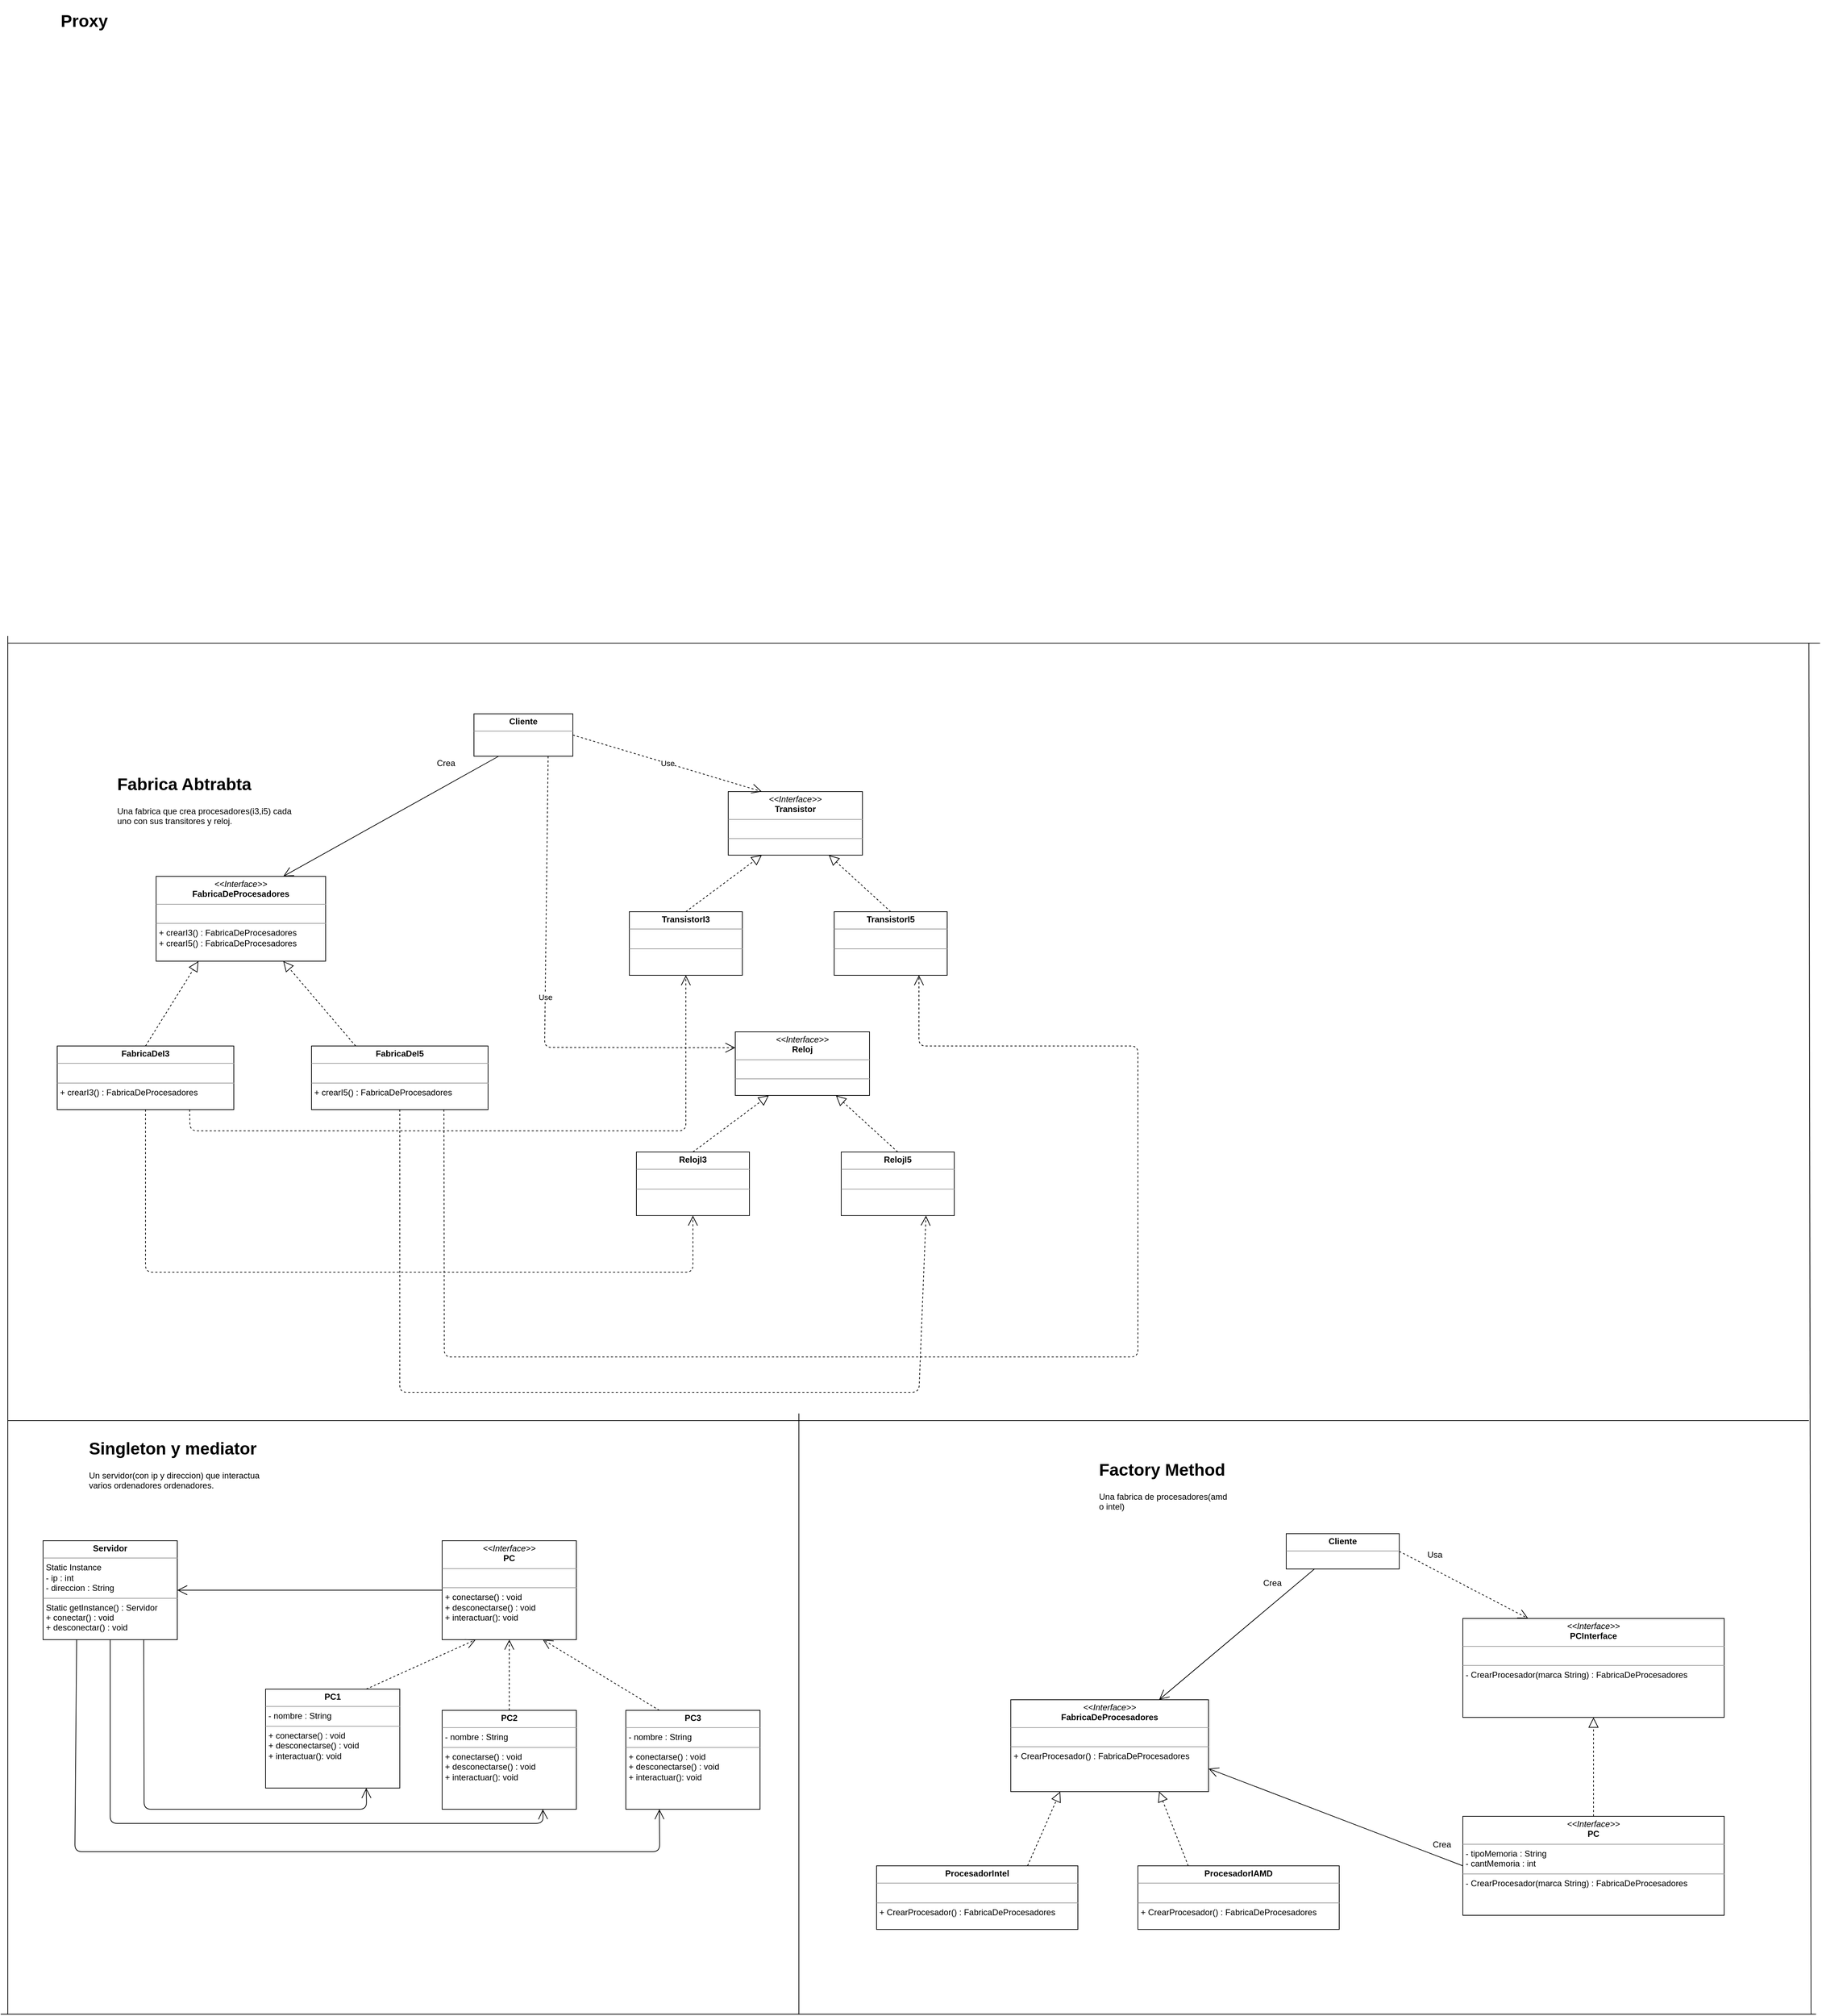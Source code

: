 <mxfile version="14.7.4" type="github">
  <diagram name="Page-1" id="c4acf3e9-155e-7222-9cf6-157b1a14988f">
    <mxGraphModel dx="1658" dy="2802" grid="1" gridSize="10" guides="1" tooltips="1" connect="1" arrows="1" fold="1" page="1" pageScale="1" pageWidth="850" pageHeight="1100" background="none" math="0" shadow="0">
      <root>
        <mxCell id="0" />
        <mxCell id="1" parent="0" />
        <mxCell id="JVlBKOM8NZW5-Mta88zk-2" value="&lt;h1&gt;Singleton y mediator&lt;/h1&gt;&lt;p&gt;Un servidor(con ip y direccion) que interactua varios ordenadores ordenadores.&lt;/p&gt;" style="text;html=1;strokeColor=none;fillColor=none;spacing=5;spacingTop=-20;whiteSpace=wrap;overflow=hidden;rounded=0;" vertex="1" parent="1">
          <mxGeometry x="110" y="20" width="260" height="100" as="geometry" />
        </mxCell>
        <mxCell id="JVlBKOM8NZW5-Mta88zk-3" value="&lt;p style=&quot;margin: 0px ; margin-top: 4px ; text-align: center&quot;&gt;&lt;b&gt;Servidor&lt;/b&gt;&lt;/p&gt;&lt;hr size=&quot;1&quot;&gt;&lt;p style=&quot;margin: 0px ; margin-left: 4px&quot;&gt;Static Instance&lt;/p&gt;&lt;p style=&quot;margin: 0px ; margin-left: 4px&quot;&gt;- ip : int&lt;/p&gt;&lt;p style=&quot;margin: 0px ; margin-left: 4px&quot;&gt;- direccion : String&lt;/p&gt;&lt;hr size=&quot;1&quot;&gt;&lt;p style=&quot;margin: 0px ; margin-left: 4px&quot;&gt;Static getInstance() : Servidor&lt;/p&gt;&lt;p style=&quot;margin: 0px ; margin-left: 4px&quot;&gt;+ conectar() : void&lt;/p&gt;&lt;p style=&quot;margin: 0px ; margin-left: 4px&quot;&gt;+ desconectar() : void&lt;/p&gt;" style="verticalAlign=top;align=left;overflow=fill;fontSize=12;fontFamily=Helvetica;html=1;" vertex="1" parent="1">
          <mxGeometry x="50" y="170" width="190" height="140" as="geometry" />
        </mxCell>
        <mxCell id="JVlBKOM8NZW5-Mta88zk-4" value="&lt;p style=&quot;margin: 0px ; margin-top: 4px ; text-align: center&quot;&gt;&lt;i&gt;&amp;lt;&amp;lt;Interface&amp;gt;&amp;gt;&lt;/i&gt;&lt;br&gt;&lt;b&gt;PC&lt;/b&gt;&lt;/p&gt;&lt;hr size=&quot;1&quot;&gt;&lt;p style=&quot;margin: 0px ; margin-left: 4px&quot;&gt;&lt;br&gt;&lt;/p&gt;&lt;hr size=&quot;1&quot;&gt;&lt;p style=&quot;margin: 0px ; margin-left: 4px&quot;&gt;+ conectarse() : void&lt;/p&gt;&lt;p style=&quot;margin: 0px ; margin-left: 4px&quot;&gt;+ desconectarse() : void&lt;/p&gt;&lt;p style=&quot;margin: 0px ; margin-left: 4px&quot;&gt;+ interactuar(): void&lt;/p&gt;" style="verticalAlign=top;align=left;overflow=fill;fontSize=12;fontFamily=Helvetica;html=1;" vertex="1" parent="1">
          <mxGeometry x="615" y="170" width="190" height="140" as="geometry" />
        </mxCell>
        <mxCell id="JVlBKOM8NZW5-Mta88zk-8" value="&lt;p style=&quot;margin: 0px ; margin-top: 4px ; text-align: center&quot;&gt;&lt;b&gt;PC1&lt;/b&gt;&lt;/p&gt;&lt;hr size=&quot;1&quot;&gt;&lt;p style=&quot;margin: 0px ; margin-left: 4px&quot;&gt;- nombre : String&lt;/p&gt;&lt;hr size=&quot;1&quot;&gt;&lt;p style=&quot;margin: 0px ; margin-left: 4px&quot;&gt;+ conectarse() : void&lt;/p&gt;&lt;p style=&quot;margin: 0px ; margin-left: 4px&quot;&gt;+ desconectarse() : void&lt;/p&gt;&lt;p style=&quot;margin: 0px ; margin-left: 4px&quot;&gt;+ interactuar(): void&lt;/p&gt;" style="verticalAlign=top;align=left;overflow=fill;fontSize=12;fontFamily=Helvetica;html=1;" vertex="1" parent="1">
          <mxGeometry x="365" y="380" width="190" height="140" as="geometry" />
        </mxCell>
        <mxCell id="JVlBKOM8NZW5-Mta88zk-12" value="&lt;p style=&quot;margin: 0px ; margin-top: 4px ; text-align: center&quot;&gt;&lt;b&gt;PC3&lt;/b&gt;&lt;/p&gt;&lt;hr size=&quot;1&quot;&gt;&lt;p style=&quot;margin: 0px ; margin-left: 4px&quot;&gt;- nombre : String&lt;/p&gt;&lt;hr size=&quot;1&quot;&gt;&lt;p style=&quot;margin: 0px ; margin-left: 4px&quot;&gt;+ conectarse() : void&lt;/p&gt;&lt;p style=&quot;margin: 0px ; margin-left: 4px&quot;&gt;+ desconectarse() : void&lt;/p&gt;&lt;p style=&quot;margin: 0px ; margin-left: 4px&quot;&gt;+ interactuar(): void&lt;/p&gt;" style="verticalAlign=top;align=left;overflow=fill;fontSize=12;fontFamily=Helvetica;html=1;" vertex="1" parent="1">
          <mxGeometry x="875" y="410" width="190" height="140" as="geometry" />
        </mxCell>
        <mxCell id="JVlBKOM8NZW5-Mta88zk-13" value="&lt;p style=&quot;margin: 0px ; margin-top: 4px ; text-align: center&quot;&gt;&lt;b&gt;PC2&lt;/b&gt;&lt;/p&gt;&lt;hr size=&quot;1&quot;&gt;&lt;p style=&quot;margin: 0px ; margin-left: 4px&quot;&gt;- nombre : String&lt;/p&gt;&lt;hr size=&quot;1&quot;&gt;&lt;p style=&quot;margin: 0px ; margin-left: 4px&quot;&gt;+ conectarse() : void&lt;/p&gt;&lt;p style=&quot;margin: 0px ; margin-left: 4px&quot;&gt;+ desconectarse() : void&lt;/p&gt;&lt;p style=&quot;margin: 0px ; margin-left: 4px&quot;&gt;+ interactuar(): void&lt;/p&gt;" style="verticalAlign=top;align=left;overflow=fill;fontSize=12;fontFamily=Helvetica;html=1;" vertex="1" parent="1">
          <mxGeometry x="615" y="410" width="190" height="140" as="geometry" />
        </mxCell>
        <mxCell id="JVlBKOM8NZW5-Mta88zk-14" value="" style="endArrow=open;endSize=12;dashed=1;html=1;entryX=0.75;entryY=1;entryDx=0;entryDy=0;exitX=0.25;exitY=0;exitDx=0;exitDy=0;" edge="1" parent="1" source="JVlBKOM8NZW5-Mta88zk-12" target="JVlBKOM8NZW5-Mta88zk-4">
          <mxGeometry width="160" relative="1" as="geometry">
            <mxPoint x="575" y="350" as="sourcePoint" />
            <mxPoint x="735" y="350" as="targetPoint" />
          </mxGeometry>
        </mxCell>
        <mxCell id="JVlBKOM8NZW5-Mta88zk-18" value="" style="endArrow=open;endSize=12;dashed=1;html=1;entryX=0.5;entryY=1;entryDx=0;entryDy=0;exitX=0.5;exitY=0;exitDx=0;exitDy=0;" edge="1" parent="1" source="JVlBKOM8NZW5-Mta88zk-13" target="JVlBKOM8NZW5-Mta88zk-4">
          <mxGeometry width="160" relative="1" as="geometry">
            <mxPoint x="585" y="360" as="sourcePoint" />
            <mxPoint x="745" y="360" as="targetPoint" />
          </mxGeometry>
        </mxCell>
        <mxCell id="JVlBKOM8NZW5-Mta88zk-19" value="" style="endArrow=open;endSize=12;dashed=1;html=1;entryX=0.25;entryY=1;entryDx=0;entryDy=0;exitX=0.75;exitY=0;exitDx=0;exitDy=0;" edge="1" parent="1" source="JVlBKOM8NZW5-Mta88zk-8" target="JVlBKOM8NZW5-Mta88zk-4">
          <mxGeometry width="160" relative="1" as="geometry">
            <mxPoint x="595" y="370" as="sourcePoint" />
            <mxPoint x="755" y="370" as="targetPoint" />
          </mxGeometry>
        </mxCell>
        <mxCell id="JVlBKOM8NZW5-Mta88zk-20" value="" style="endArrow=open;endFill=1;endSize=12;html=1;entryX=1;entryY=0.5;entryDx=0;entryDy=0;exitX=0;exitY=0.5;exitDx=0;exitDy=0;" edge="1" parent="1" source="JVlBKOM8NZW5-Mta88zk-4" target="JVlBKOM8NZW5-Mta88zk-3">
          <mxGeometry width="160" relative="1" as="geometry">
            <mxPoint x="345" y="340" as="sourcePoint" />
            <mxPoint x="505" y="340" as="targetPoint" />
          </mxGeometry>
        </mxCell>
        <mxCell id="JVlBKOM8NZW5-Mta88zk-21" value="" style="endArrow=open;endFill=1;endSize=12;html=1;entryX=0.75;entryY=1;entryDx=0;entryDy=0;exitX=0.75;exitY=1;exitDx=0;exitDy=0;" edge="1" parent="1" source="JVlBKOM8NZW5-Mta88zk-3" target="JVlBKOM8NZW5-Mta88zk-8">
          <mxGeometry width="160" relative="1" as="geometry">
            <mxPoint x="625" y="250" as="sourcePoint" />
            <mxPoint x="250" y="250" as="targetPoint" />
            <Array as="points">
              <mxPoint x="193" y="550" />
              <mxPoint x="508" y="550" />
            </Array>
          </mxGeometry>
        </mxCell>
        <mxCell id="JVlBKOM8NZW5-Mta88zk-22" value="" style="endArrow=open;endFill=1;endSize=12;html=1;entryX=0.75;entryY=1;entryDx=0;entryDy=0;exitX=0.5;exitY=1;exitDx=0;exitDy=0;" edge="1" parent="1" source="JVlBKOM8NZW5-Mta88zk-3" target="JVlBKOM8NZW5-Mta88zk-13">
          <mxGeometry width="160" relative="1" as="geometry">
            <mxPoint x="635" y="260" as="sourcePoint" />
            <mxPoint x="260" y="260" as="targetPoint" />
            <Array as="points">
              <mxPoint x="145" y="570" />
              <mxPoint x="758" y="570" />
            </Array>
          </mxGeometry>
        </mxCell>
        <mxCell id="JVlBKOM8NZW5-Mta88zk-23" value="" style="endArrow=open;endFill=1;endSize=12;html=1;entryX=0.25;entryY=1;entryDx=0;entryDy=0;exitX=0.25;exitY=1;exitDx=0;exitDy=0;" edge="1" parent="1" source="JVlBKOM8NZW5-Mta88zk-3" target="JVlBKOM8NZW5-Mta88zk-12">
          <mxGeometry width="160" relative="1" as="geometry">
            <mxPoint x="645" y="270" as="sourcePoint" />
            <mxPoint x="270" y="270" as="targetPoint" />
            <Array as="points">
              <mxPoint x="95" y="610" />
              <mxPoint x="923" y="610" />
            </Array>
          </mxGeometry>
        </mxCell>
        <mxCell id="JVlBKOM8NZW5-Mta88zk-25" value="&lt;h1&gt;Factory Method&lt;/h1&gt;&lt;p&gt;Una fabrica de procesadores(amd o intel)&amp;nbsp;&lt;/p&gt;" style="text;html=1;strokeColor=none;fillColor=none;spacing=5;spacingTop=-20;whiteSpace=wrap;overflow=hidden;rounded=0;" vertex="1" parent="1">
          <mxGeometry x="1540" y="50" width="190" height="120" as="geometry" />
        </mxCell>
        <mxCell id="JVlBKOM8NZW5-Mta88zk-26" value="&lt;p style=&quot;margin: 0px ; margin-top: 4px ; text-align: center&quot;&gt;&lt;b&gt;Cliente&lt;/b&gt;&lt;/p&gt;&lt;hr size=&quot;1&quot;&gt;&lt;p style=&quot;margin: 0px ; margin-left: 4px&quot;&gt;&lt;br&gt;&lt;/p&gt;" style="verticalAlign=top;align=left;overflow=fill;fontSize=12;fontFamily=Helvetica;html=1;" vertex="1" parent="1">
          <mxGeometry x="1810" y="160" width="160" height="50" as="geometry" />
        </mxCell>
        <mxCell id="JVlBKOM8NZW5-Mta88zk-28" value="&lt;p style=&quot;margin: 0px ; margin-top: 4px ; text-align: center&quot;&gt;&lt;i&gt;&amp;lt;&amp;lt;Interface&amp;gt;&amp;gt;&lt;/i&gt;&lt;br&gt;&lt;b&gt;FabricaDeProcesadores&lt;/b&gt;&lt;/p&gt;&lt;hr size=&quot;1&quot;&gt;&lt;p style=&quot;margin: 0px ; margin-left: 4px&quot;&gt;&lt;br&gt;&lt;/p&gt;&lt;hr size=&quot;1&quot;&gt;&lt;p style=&quot;margin: 0px ; margin-left: 4px&quot;&gt;+ CrearProcesador() : FabricaDeProcesadores&lt;/p&gt;" style="verticalAlign=top;align=left;overflow=fill;fontSize=12;fontFamily=Helvetica;html=1;" vertex="1" parent="1">
          <mxGeometry x="1420" y="395" width="280" height="130" as="geometry" />
        </mxCell>
        <mxCell id="JVlBKOM8NZW5-Mta88zk-29" value="&lt;p style=&quot;margin: 0px ; margin-top: 4px ; text-align: center&quot;&gt;&lt;i&gt;&amp;lt;&amp;lt;Interface&amp;gt;&amp;gt;&lt;/i&gt;&lt;br&gt;&lt;b&gt;PCInterface&lt;/b&gt;&lt;/p&gt;&lt;hr size=&quot;1&quot;&gt;&lt;p style=&quot;margin: 0px ; margin-left: 4px&quot;&gt;&lt;br&gt;&lt;/p&gt;&lt;hr size=&quot;1&quot;&gt;&lt;p style=&quot;margin: 0px ; margin-left: 4px&quot;&gt;- CrearProcesador(marca String) : FabricaDeProcesadores&lt;/p&gt;" style="verticalAlign=top;align=left;overflow=fill;fontSize=12;fontFamily=Helvetica;html=1;" vertex="1" parent="1">
          <mxGeometry x="2060" y="280" width="370" height="140" as="geometry" />
        </mxCell>
        <mxCell id="JVlBKOM8NZW5-Mta88zk-30" value="&lt;p style=&quot;margin: 0px ; margin-top: 4px ; text-align: center&quot;&gt;&lt;b&gt;ProcesadorIntel&lt;/b&gt;&lt;/p&gt;&lt;hr size=&quot;1&quot;&gt;&lt;p style=&quot;margin: 0px ; margin-left: 4px&quot;&gt;&lt;br&gt;&lt;/p&gt;&lt;hr size=&quot;1&quot;&gt;&lt;p style=&quot;margin: 0px ; margin-left: 4px&quot;&gt;+ CrearProcesador() : FabricaDeProcesadores&lt;br&gt;&lt;/p&gt;" style="verticalAlign=top;align=left;overflow=fill;fontSize=12;fontFamily=Helvetica;html=1;" vertex="1" parent="1">
          <mxGeometry x="1230" y="630" width="285" height="90" as="geometry" />
        </mxCell>
        <mxCell id="JVlBKOM8NZW5-Mta88zk-32" value="&lt;p style=&quot;margin: 0px ; margin-top: 4px ; text-align: center&quot;&gt;&lt;b&gt;ProcesadorIAMD&lt;/b&gt;&lt;/p&gt;&lt;hr size=&quot;1&quot;&gt;&lt;p style=&quot;margin: 0px ; margin-left: 4px&quot;&gt;&lt;br&gt;&lt;/p&gt;&lt;hr size=&quot;1&quot;&gt;&lt;p style=&quot;margin: 0px ; margin-left: 4px&quot;&gt;+ CrearProcesador() : FabricaDeProcesadores&lt;br&gt;&lt;/p&gt;" style="verticalAlign=top;align=left;overflow=fill;fontSize=12;fontFamily=Helvetica;html=1;" vertex="1" parent="1">
          <mxGeometry x="1600" y="630" width="285" height="90" as="geometry" />
        </mxCell>
        <mxCell id="JVlBKOM8NZW5-Mta88zk-35" value="&lt;p style=&quot;margin: 0px ; margin-top: 4px ; text-align: center&quot;&gt;&lt;i&gt;&amp;lt;&amp;lt;Interface&amp;gt;&amp;gt;&lt;/i&gt;&lt;br&gt;&lt;b&gt;PC&lt;/b&gt;&lt;/p&gt;&lt;hr size=&quot;1&quot;&gt;&lt;p style=&quot;margin: 0px ; margin-left: 4px&quot;&gt;- tipoMemoria : String&lt;/p&gt;&lt;p style=&quot;margin: 0px ; margin-left: 4px&quot;&gt;- cantMemoria : int&lt;/p&gt;&lt;hr size=&quot;1&quot;&gt;&lt;p style=&quot;margin: 0px ; margin-left: 4px&quot;&gt;- CrearProcesador(marca String) : FabricaDeProcesadores&lt;/p&gt;" style="verticalAlign=top;align=left;overflow=fill;fontSize=12;fontFamily=Helvetica;html=1;" vertex="1" parent="1">
          <mxGeometry x="2060" y="560" width="370" height="140" as="geometry" />
        </mxCell>
        <mxCell id="JVlBKOM8NZW5-Mta88zk-38" value="" style="endArrow=block;dashed=1;endFill=0;endSize=12;html=1;entryX=0.5;entryY=1;entryDx=0;entryDy=0;exitX=0.5;exitY=0;exitDx=0;exitDy=0;" edge="1" parent="1" source="JVlBKOM8NZW5-Mta88zk-35" target="JVlBKOM8NZW5-Mta88zk-29">
          <mxGeometry width="160" relative="1" as="geometry">
            <mxPoint x="1890" y="560" as="sourcePoint" />
            <mxPoint x="2050" y="560" as="targetPoint" />
          </mxGeometry>
        </mxCell>
        <mxCell id="JVlBKOM8NZW5-Mta88zk-40" value="" style="endArrow=block;dashed=1;endFill=0;endSize=12;html=1;entryX=0.25;entryY=1;entryDx=0;entryDy=0;exitX=0.75;exitY=0;exitDx=0;exitDy=0;" edge="1" parent="1" source="JVlBKOM8NZW5-Mta88zk-30" target="JVlBKOM8NZW5-Mta88zk-28">
          <mxGeometry width="160" relative="1" as="geometry">
            <mxPoint x="1900" y="570.0" as="sourcePoint" />
            <mxPoint x="2060" y="570.0" as="targetPoint" />
          </mxGeometry>
        </mxCell>
        <mxCell id="JVlBKOM8NZW5-Mta88zk-41" value="" style="endArrow=block;dashed=1;endFill=0;endSize=12;html=1;entryX=0.75;entryY=1;entryDx=0;entryDy=0;exitX=0.25;exitY=0;exitDx=0;exitDy=0;" edge="1" parent="1" source="JVlBKOM8NZW5-Mta88zk-32" target="JVlBKOM8NZW5-Mta88zk-28">
          <mxGeometry width="160" relative="1" as="geometry">
            <mxPoint x="1910" y="580.0" as="sourcePoint" />
            <mxPoint x="2070" y="580.0" as="targetPoint" />
          </mxGeometry>
        </mxCell>
        <mxCell id="JVlBKOM8NZW5-Mta88zk-43" value="Crea" style="text;html=1;align=center;verticalAlign=middle;resizable=0;points=[];autosize=1;strokeColor=none;" vertex="1" parent="1">
          <mxGeometry x="2010" y="590" width="40" height="20" as="geometry" />
        </mxCell>
        <mxCell id="JVlBKOM8NZW5-Mta88zk-44" value="" style="endArrow=open;endFill=1;endSize=12;html=1;exitX=0.25;exitY=1;exitDx=0;exitDy=0;entryX=0.75;entryY=0;entryDx=0;entryDy=0;" edge="1" parent="1" source="JVlBKOM8NZW5-Mta88zk-26" target="JVlBKOM8NZW5-Mta88zk-28">
          <mxGeometry width="160" relative="1" as="geometry">
            <mxPoint x="1900" y="380" as="sourcePoint" />
            <mxPoint x="2060" y="380" as="targetPoint" />
          </mxGeometry>
        </mxCell>
        <mxCell id="JVlBKOM8NZW5-Mta88zk-45" value="" style="endArrow=open;endSize=12;dashed=1;html=1;entryX=0.25;entryY=0;entryDx=0;entryDy=0;exitX=1;exitY=0.5;exitDx=0;exitDy=0;" edge="1" parent="1" source="JVlBKOM8NZW5-Mta88zk-26" target="JVlBKOM8NZW5-Mta88zk-29">
          <mxGeometry width="160" relative="1" as="geometry">
            <mxPoint x="1870" y="320" as="sourcePoint" />
            <mxPoint x="2030" y="320" as="targetPoint" />
          </mxGeometry>
        </mxCell>
        <mxCell id="JVlBKOM8NZW5-Mta88zk-46" value="Usa" style="text;html=1;align=center;verticalAlign=middle;resizable=0;points=[];autosize=1;strokeColor=none;" vertex="1" parent="1">
          <mxGeometry x="2000" y="180" width="40" height="20" as="geometry" />
        </mxCell>
        <mxCell id="JVlBKOM8NZW5-Mta88zk-47" value="Crea" style="text;html=1;align=center;verticalAlign=middle;resizable=0;points=[];autosize=1;strokeColor=none;" vertex="1" parent="1">
          <mxGeometry x="1770" y="220" width="40" height="20" as="geometry" />
        </mxCell>
        <mxCell id="JVlBKOM8NZW5-Mta88zk-48" value="" style="endArrow=open;endFill=1;endSize=12;html=1;exitX=0;exitY=0.5;exitDx=0;exitDy=0;entryX=1;entryY=0.75;entryDx=0;entryDy=0;" edge="1" parent="1" source="JVlBKOM8NZW5-Mta88zk-35" target="JVlBKOM8NZW5-Mta88zk-28">
          <mxGeometry width="160" relative="1" as="geometry">
            <mxPoint x="1860" y="220" as="sourcePoint" />
            <mxPoint x="1640" y="405.0" as="targetPoint" />
          </mxGeometry>
        </mxCell>
        <mxCell id="JVlBKOM8NZW5-Mta88zk-49" value="" style="endArrow=none;html=1;" edge="1" parent="1">
          <mxGeometry width="50" height="50" relative="1" as="geometry">
            <mxPoint x="1120" y="840" as="sourcePoint" />
            <mxPoint x="1120" y="-10" as="targetPoint" />
          </mxGeometry>
        </mxCell>
        <mxCell id="JVlBKOM8NZW5-Mta88zk-50" value="" style="endArrow=none;html=1;" edge="1" parent="1">
          <mxGeometry width="50" height="50" relative="1" as="geometry">
            <mxPoint x="1120" y="840" as="sourcePoint" />
            <mxPoint x="-10" y="840" as="targetPoint" />
          </mxGeometry>
        </mxCell>
        <mxCell id="JVlBKOM8NZW5-Mta88zk-51" value="" style="endArrow=none;html=1;" edge="1" parent="1">
          <mxGeometry width="50" height="50" relative="1" as="geometry">
            <mxPoint x="1120" y="840" as="sourcePoint" />
            <mxPoint x="2560" y="840" as="targetPoint" />
          </mxGeometry>
        </mxCell>
        <mxCell id="JVlBKOM8NZW5-Mta88zk-52" value="" style="endArrow=none;html=1;" edge="1" parent="1">
          <mxGeometry width="50" height="50" relative="1" as="geometry">
            <mxPoint y="840" as="sourcePoint" />
            <mxPoint y="-1110" as="targetPoint" />
          </mxGeometry>
        </mxCell>
        <mxCell id="JVlBKOM8NZW5-Mta88zk-53" value="" style="endArrow=none;html=1;" edge="1" parent="1">
          <mxGeometry width="50" height="50" relative="1" as="geometry">
            <mxPoint as="sourcePoint" />
            <mxPoint x="1130" as="targetPoint" />
          </mxGeometry>
        </mxCell>
        <mxCell id="JVlBKOM8NZW5-Mta88zk-54" value="" style="endArrow=none;html=1;" edge="1" parent="1">
          <mxGeometry width="50" height="50" relative="1" as="geometry">
            <mxPoint x="1120" as="sourcePoint" />
            <mxPoint x="2550" as="targetPoint" />
          </mxGeometry>
        </mxCell>
        <mxCell id="JVlBKOM8NZW5-Mta88zk-55" value="" style="endArrow=none;html=1;" edge="1" parent="1">
          <mxGeometry width="50" height="50" relative="1" as="geometry">
            <mxPoint x="2553" y="840" as="sourcePoint" />
            <mxPoint x="2550" y="-1100" as="targetPoint" />
          </mxGeometry>
        </mxCell>
        <mxCell id="JVlBKOM8NZW5-Mta88zk-56" value="&lt;h1&gt;Fabrica Abtrabta&lt;/h1&gt;&lt;p&gt;Una fabrica que crea procesadores(i3,i5) cada uno con sus transitores y reloj.&lt;/p&gt;" style="text;html=1;strokeColor=none;fillColor=none;spacing=5;spacingTop=-20;whiteSpace=wrap;overflow=hidden;rounded=0;" vertex="1" parent="1">
          <mxGeometry x="150" y="-920" width="270" height="100" as="geometry" />
        </mxCell>
        <mxCell id="JVlBKOM8NZW5-Mta88zk-57" value="&lt;p style=&quot;margin: 0px ; margin-top: 4px ; text-align: center&quot;&gt;&lt;i&gt;&amp;lt;&amp;lt;Interface&amp;gt;&amp;gt;&lt;/i&gt;&lt;br&gt;&lt;b&gt;FabricaDeProcesadores&lt;/b&gt;&lt;/p&gt;&lt;hr size=&quot;1&quot;&gt;&lt;p style=&quot;margin: 0px ; margin-left: 4px&quot;&gt;&lt;br&gt;&lt;/p&gt;&lt;hr size=&quot;1&quot;&gt;&lt;p style=&quot;margin: 0px ; margin-left: 4px&quot;&gt;+ crearI3() : FabricaDeProcesadores&lt;/p&gt;&lt;p style=&quot;margin: 0px ; margin-left: 4px&quot;&gt;+ crearI5() : FabricaDeProcesadores&lt;/p&gt;" style="verticalAlign=top;align=left;overflow=fill;fontSize=12;fontFamily=Helvetica;html=1;" vertex="1" parent="1">
          <mxGeometry x="210" y="-770" width="240" height="120" as="geometry" />
        </mxCell>
        <mxCell id="JVlBKOM8NZW5-Mta88zk-58" value="&lt;p style=&quot;margin: 0px ; margin-top: 4px ; text-align: center&quot;&gt;&lt;b&gt;FabricaDeI3&lt;/b&gt;&lt;/p&gt;&lt;hr size=&quot;1&quot;&gt;&lt;p style=&quot;margin: 0px ; margin-left: 4px&quot;&gt;&lt;br&gt;&lt;/p&gt;&lt;hr size=&quot;1&quot;&gt;&lt;p style=&quot;margin: 0px ; margin-left: 4px&quot;&gt;+ crearI3() : FabricaDeProcesadores&lt;br&gt;&lt;/p&gt;" style="verticalAlign=top;align=left;overflow=fill;fontSize=12;fontFamily=Helvetica;html=1;" vertex="1" parent="1">
          <mxGeometry x="70" y="-530" width="250" height="90" as="geometry" />
        </mxCell>
        <mxCell id="JVlBKOM8NZW5-Mta88zk-60" value="&lt;p style=&quot;margin: 0px ; margin-top: 4px ; text-align: center&quot;&gt;&lt;b&gt;FabricaDeI5&lt;/b&gt;&lt;/p&gt;&lt;hr size=&quot;1&quot;&gt;&lt;p style=&quot;margin: 0px ; margin-left: 4px&quot;&gt;&lt;br&gt;&lt;/p&gt;&lt;hr size=&quot;1&quot;&gt;&lt;p style=&quot;margin: 0px ; margin-left: 4px&quot;&gt;+ crearI5() : FabricaDeProcesadores&lt;br&gt;&lt;/p&gt;" style="verticalAlign=top;align=left;overflow=fill;fontSize=12;fontFamily=Helvetica;html=1;" vertex="1" parent="1">
          <mxGeometry x="430" y="-530" width="250" height="90" as="geometry" />
        </mxCell>
        <mxCell id="JVlBKOM8NZW5-Mta88zk-68" value="&lt;p style=&quot;margin: 0px ; margin-top: 4px ; text-align: center&quot;&gt;&lt;i&gt;&amp;lt;&amp;lt;Interface&amp;gt;&amp;gt;&lt;/i&gt;&lt;br&gt;&lt;b&gt;Transistor&lt;/b&gt;&lt;/p&gt;&lt;hr size=&quot;1&quot;&gt;&lt;p style=&quot;margin: 0px ; margin-left: 4px&quot;&gt;&lt;br&gt;&lt;/p&gt;&lt;hr size=&quot;1&quot;&gt;&lt;p style=&quot;margin: 0px ; margin-left: 4px&quot;&gt;&lt;br&gt;&lt;/p&gt;" style="verticalAlign=top;align=left;overflow=fill;fontSize=12;fontFamily=Helvetica;html=1;" vertex="1" parent="1">
          <mxGeometry x="1020" y="-890" width="190" height="90" as="geometry" />
        </mxCell>
        <mxCell id="JVlBKOM8NZW5-Mta88zk-69" value="&lt;p style=&quot;margin: 0px ; margin-top: 4px ; text-align: center&quot;&gt;&lt;b&gt;TransistorI3&lt;/b&gt;&lt;/p&gt;&lt;hr size=&quot;1&quot;&gt;&lt;p style=&quot;margin: 0px ; margin-left: 4px&quot;&gt;&lt;br&gt;&lt;/p&gt;&lt;hr size=&quot;1&quot;&gt;&lt;p style=&quot;margin: 0px ; margin-left: 4px&quot;&gt;&lt;br&gt;&lt;/p&gt;" style="verticalAlign=top;align=left;overflow=fill;fontSize=12;fontFamily=Helvetica;html=1;" vertex="1" parent="1">
          <mxGeometry x="880" y="-720" width="160" height="90" as="geometry" />
        </mxCell>
        <mxCell id="JVlBKOM8NZW5-Mta88zk-73" value="&lt;p style=&quot;margin: 0px ; margin-top: 4px ; text-align: center&quot;&gt;&lt;b&gt;TransistorI5&lt;/b&gt;&lt;/p&gt;&lt;hr size=&quot;1&quot;&gt;&lt;p style=&quot;margin: 0px ; margin-left: 4px&quot;&gt;&lt;br&gt;&lt;/p&gt;&lt;hr size=&quot;1&quot;&gt;&lt;p style=&quot;margin: 0px ; margin-left: 4px&quot;&gt;&lt;br&gt;&lt;/p&gt;" style="verticalAlign=top;align=left;overflow=fill;fontSize=12;fontFamily=Helvetica;html=1;" vertex="1" parent="1">
          <mxGeometry x="1170" y="-720" width="160" height="90" as="geometry" />
        </mxCell>
        <mxCell id="JVlBKOM8NZW5-Mta88zk-76" value="" style="endArrow=block;dashed=1;endFill=0;endSize=12;html=1;entryX=0.75;entryY=1;entryDx=0;entryDy=0;exitX=0.5;exitY=0;exitDx=0;exitDy=0;" edge="1" parent="1" source="JVlBKOM8NZW5-Mta88zk-73" target="JVlBKOM8NZW5-Mta88zk-68">
          <mxGeometry width="160" relative="1" as="geometry">
            <mxPoint x="930" y="-650" as="sourcePoint" />
            <mxPoint x="1090" y="-650" as="targetPoint" />
          </mxGeometry>
        </mxCell>
        <mxCell id="JVlBKOM8NZW5-Mta88zk-77" value="" style="endArrow=block;dashed=1;endFill=0;endSize=12;html=1;entryX=0.25;entryY=1;entryDx=0;entryDy=0;exitX=0.5;exitY=0;exitDx=0;exitDy=0;" edge="1" parent="1" source="JVlBKOM8NZW5-Mta88zk-69" target="JVlBKOM8NZW5-Mta88zk-68">
          <mxGeometry width="160" relative="1" as="geometry">
            <mxPoint x="940" y="-640" as="sourcePoint" />
            <mxPoint x="1100" y="-640" as="targetPoint" />
          </mxGeometry>
        </mxCell>
        <mxCell id="JVlBKOM8NZW5-Mta88zk-78" value="" style="endArrow=block;dashed=1;endFill=0;endSize=12;html=1;entryX=0.75;entryY=1;entryDx=0;entryDy=0;exitX=0.25;exitY=0;exitDx=0;exitDy=0;" edge="1" parent="1" source="JVlBKOM8NZW5-Mta88zk-60" target="JVlBKOM8NZW5-Mta88zk-57">
          <mxGeometry width="160" relative="1" as="geometry">
            <mxPoint x="360" y="-590" as="sourcePoint" />
            <mxPoint x="520" y="-590" as="targetPoint" />
          </mxGeometry>
        </mxCell>
        <mxCell id="JVlBKOM8NZW5-Mta88zk-79" value="" style="endArrow=block;dashed=1;endFill=0;endSize=12;html=1;entryX=0.25;entryY=1;entryDx=0;entryDy=0;exitX=0.5;exitY=0;exitDx=0;exitDy=0;" edge="1" parent="1" source="JVlBKOM8NZW5-Mta88zk-58" target="JVlBKOM8NZW5-Mta88zk-57">
          <mxGeometry width="160" relative="1" as="geometry">
            <mxPoint x="370" y="-580" as="sourcePoint" />
            <mxPoint x="530" y="-580" as="targetPoint" />
          </mxGeometry>
        </mxCell>
        <mxCell id="JVlBKOM8NZW5-Mta88zk-80" value="&lt;p style=&quot;margin: 0px ; margin-top: 4px ; text-align: center&quot;&gt;&lt;i&gt;&amp;lt;&amp;lt;Interface&amp;gt;&amp;gt;&lt;/i&gt;&lt;br&gt;&lt;b&gt;Reloj&lt;/b&gt;&lt;/p&gt;&lt;hr size=&quot;1&quot;&gt;&lt;p style=&quot;margin: 0px ; margin-left: 4px&quot;&gt;&lt;br&gt;&lt;/p&gt;&lt;hr size=&quot;1&quot;&gt;&lt;p style=&quot;margin: 0px ; margin-left: 4px&quot;&gt;&lt;br&gt;&lt;/p&gt;" style="verticalAlign=top;align=left;overflow=fill;fontSize=12;fontFamily=Helvetica;html=1;" vertex="1" parent="1">
          <mxGeometry x="1030" y="-550" width="190" height="90" as="geometry" />
        </mxCell>
        <mxCell id="JVlBKOM8NZW5-Mta88zk-81" value="&lt;p style=&quot;margin: 0px ; margin-top: 4px ; text-align: center&quot;&gt;&lt;b&gt;RelojI3&lt;/b&gt;&lt;/p&gt;&lt;hr size=&quot;1&quot;&gt;&lt;p style=&quot;margin: 0px ; margin-left: 4px&quot;&gt;&lt;br&gt;&lt;/p&gt;&lt;hr size=&quot;1&quot;&gt;&lt;p style=&quot;margin: 0px ; margin-left: 4px&quot;&gt;&lt;br&gt;&lt;/p&gt;" style="verticalAlign=top;align=left;overflow=fill;fontSize=12;fontFamily=Helvetica;html=1;" vertex="1" parent="1">
          <mxGeometry x="890" y="-380" width="160" height="90" as="geometry" />
        </mxCell>
        <mxCell id="JVlBKOM8NZW5-Mta88zk-82" value="&lt;p style=&quot;margin: 0px ; margin-top: 4px ; text-align: center&quot;&gt;&lt;b&gt;RelojI5&lt;/b&gt;&lt;/p&gt;&lt;hr size=&quot;1&quot;&gt;&lt;p style=&quot;margin: 0px ; margin-left: 4px&quot;&gt;&lt;br&gt;&lt;/p&gt;&lt;hr size=&quot;1&quot;&gt;&lt;p style=&quot;margin: 0px ; margin-left: 4px&quot;&gt;&lt;br&gt;&lt;/p&gt;" style="verticalAlign=top;align=left;overflow=fill;fontSize=12;fontFamily=Helvetica;html=1;" vertex="1" parent="1">
          <mxGeometry x="1180" y="-380" width="160" height="90" as="geometry" />
        </mxCell>
        <mxCell id="JVlBKOM8NZW5-Mta88zk-83" value="" style="endArrow=block;dashed=1;endFill=0;endSize=12;html=1;entryX=0.75;entryY=1;entryDx=0;entryDy=0;exitX=0.5;exitY=0;exitDx=0;exitDy=0;" edge="1" parent="1" source="JVlBKOM8NZW5-Mta88zk-82" target="JVlBKOM8NZW5-Mta88zk-80">
          <mxGeometry width="160" relative="1" as="geometry">
            <mxPoint x="940" y="-310" as="sourcePoint" />
            <mxPoint x="1100" y="-310" as="targetPoint" />
          </mxGeometry>
        </mxCell>
        <mxCell id="JVlBKOM8NZW5-Mta88zk-84" value="" style="endArrow=block;dashed=1;endFill=0;endSize=12;html=1;entryX=0.25;entryY=1;entryDx=0;entryDy=0;exitX=0.5;exitY=0;exitDx=0;exitDy=0;" edge="1" parent="1" source="JVlBKOM8NZW5-Mta88zk-81" target="JVlBKOM8NZW5-Mta88zk-80">
          <mxGeometry width="160" relative="1" as="geometry">
            <mxPoint x="950" y="-300" as="sourcePoint" />
            <mxPoint x="1110" y="-300" as="targetPoint" />
          </mxGeometry>
        </mxCell>
        <mxCell id="JVlBKOM8NZW5-Mta88zk-85" value="" style="endArrow=open;endSize=12;dashed=1;html=1;entryX=0.5;entryY=1;entryDx=0;entryDy=0;exitX=0.75;exitY=1;exitDx=0;exitDy=0;" edge="1" parent="1" source="JVlBKOM8NZW5-Mta88zk-58" target="JVlBKOM8NZW5-Mta88zk-69">
          <mxGeometry width="160" relative="1" as="geometry">
            <mxPoint x="690" y="-360" as="sourcePoint" />
            <mxPoint x="850" y="-360" as="targetPoint" />
            <Array as="points">
              <mxPoint x="258" y="-410" />
              <mxPoint x="800" y="-410" />
              <mxPoint x="960" y="-410" />
            </Array>
          </mxGeometry>
        </mxCell>
        <mxCell id="JVlBKOM8NZW5-Mta88zk-86" value="" style="endArrow=open;endSize=12;dashed=1;html=1;entryX=0.5;entryY=1;entryDx=0;entryDy=0;exitX=0.5;exitY=1;exitDx=0;exitDy=0;" edge="1" parent="1" source="JVlBKOM8NZW5-Mta88zk-58" target="JVlBKOM8NZW5-Mta88zk-81">
          <mxGeometry width="160" relative="1" as="geometry">
            <mxPoint x="700" y="-350" as="sourcePoint" />
            <mxPoint x="860" y="-350" as="targetPoint" />
            <Array as="points">
              <mxPoint x="195" y="-210" />
              <mxPoint x="970" y="-210" />
            </Array>
          </mxGeometry>
        </mxCell>
        <mxCell id="JVlBKOM8NZW5-Mta88zk-87" value="" style="endArrow=open;endSize=12;dashed=1;html=1;exitX=0.5;exitY=1;exitDx=0;exitDy=0;entryX=0.75;entryY=1;entryDx=0;entryDy=0;" edge="1" parent="1" source="JVlBKOM8NZW5-Mta88zk-60" target="JVlBKOM8NZW5-Mta88zk-82">
          <mxGeometry width="160" relative="1" as="geometry">
            <mxPoint x="710" y="-340" as="sourcePoint" />
            <mxPoint x="870" y="-340" as="targetPoint" />
            <Array as="points">
              <mxPoint x="555" y="-40" />
              <mxPoint x="1290" y="-40" />
            </Array>
          </mxGeometry>
        </mxCell>
        <mxCell id="JVlBKOM8NZW5-Mta88zk-88" value="" style="endArrow=open;endSize=12;dashed=1;html=1;entryX=0.75;entryY=1;entryDx=0;entryDy=0;exitX=0.75;exitY=1;exitDx=0;exitDy=0;" edge="1" parent="1" source="JVlBKOM8NZW5-Mta88zk-60" target="JVlBKOM8NZW5-Mta88zk-73">
          <mxGeometry width="160" relative="1" as="geometry">
            <mxPoint x="720" y="-330" as="sourcePoint" />
            <mxPoint x="880" y="-330" as="targetPoint" />
            <Array as="points">
              <mxPoint x="618" y="-90" />
              <mxPoint x="1290" y="-90" />
              <mxPoint x="1600" y="-90" />
              <mxPoint x="1600" y="-530" />
              <mxPoint x="1290" y="-530" />
            </Array>
          </mxGeometry>
        </mxCell>
        <mxCell id="JVlBKOM8NZW5-Mta88zk-91" value="&lt;p style=&quot;margin: 0px ; margin-top: 4px ; text-align: center&quot;&gt;&lt;b&gt;Cliente&lt;/b&gt;&lt;/p&gt;&lt;hr size=&quot;1&quot;&gt;&lt;div style=&quot;height: 2px&quot;&gt;&lt;/div&gt;" style="verticalAlign=top;align=left;overflow=fill;fontSize=12;fontFamily=Helvetica;html=1;" vertex="1" parent="1">
          <mxGeometry x="660" y="-1000" width="140" height="60" as="geometry" />
        </mxCell>
        <mxCell id="JVlBKOM8NZW5-Mta88zk-92" value="" style="endArrow=open;endFill=1;endSize=12;html=1;exitX=0.25;exitY=1;exitDx=0;exitDy=0;entryX=0.75;entryY=0;entryDx=0;entryDy=0;" edge="1" parent="1" source="JVlBKOM8NZW5-Mta88zk-91" target="JVlBKOM8NZW5-Mta88zk-57">
          <mxGeometry width="160" relative="1" as="geometry">
            <mxPoint x="860" y="-700" as="sourcePoint" />
            <mxPoint x="1020" y="-700" as="targetPoint" />
          </mxGeometry>
        </mxCell>
        <mxCell id="JVlBKOM8NZW5-Mta88zk-93" value="Crea" style="text;html=1;align=center;verticalAlign=middle;resizable=0;points=[];autosize=1;strokeColor=none;" vertex="1" parent="1">
          <mxGeometry x="600" y="-940" width="40" height="20" as="geometry" />
        </mxCell>
        <mxCell id="JVlBKOM8NZW5-Mta88zk-95" value="Use" style="endArrow=open;endSize=12;dashed=1;html=1;exitX=1;exitY=0.5;exitDx=0;exitDy=0;entryX=0.25;entryY=0;entryDx=0;entryDy=0;" edge="1" parent="1" source="JVlBKOM8NZW5-Mta88zk-91" target="JVlBKOM8NZW5-Mta88zk-68">
          <mxGeometry width="160" relative="1" as="geometry">
            <mxPoint x="860" y="-700" as="sourcePoint" />
            <mxPoint x="1020" y="-700" as="targetPoint" />
          </mxGeometry>
        </mxCell>
        <mxCell id="JVlBKOM8NZW5-Mta88zk-96" value="Use" style="endArrow=open;endSize=12;dashed=1;html=1;exitX=0.75;exitY=1;exitDx=0;exitDy=0;entryX=0;entryY=0.25;entryDx=0;entryDy=0;" edge="1" parent="1" source="JVlBKOM8NZW5-Mta88zk-91" target="JVlBKOM8NZW5-Mta88zk-80">
          <mxGeometry width="160" relative="1" as="geometry">
            <mxPoint x="810" y="-960" as="sourcePoint" />
            <mxPoint x="1077.5" y="-880" as="targetPoint" />
            <Array as="points">
              <mxPoint x="760" y="-528" />
            </Array>
          </mxGeometry>
        </mxCell>
        <mxCell id="JVlBKOM8NZW5-Mta88zk-97" value="" style="endArrow=none;html=1;" edge="1" parent="1">
          <mxGeometry width="50" height="50" relative="1" as="geometry">
            <mxPoint y="-1100" as="sourcePoint" />
            <mxPoint x="2565.714" y="-1100" as="targetPoint" />
          </mxGeometry>
        </mxCell>
        <mxCell id="JVlBKOM8NZW5-Mta88zk-98" value="&lt;h1&gt;Proxy&lt;/h1&gt;&lt;p&gt;&lt;br&gt;&lt;/p&gt;" style="text;html=1;strokeColor=none;fillColor=none;spacing=5;spacingTop=-20;whiteSpace=wrap;overflow=hidden;rounded=0;" vertex="1" parent="1">
          <mxGeometry x="70" y="-2000" width="190" height="120" as="geometry" />
        </mxCell>
      </root>
    </mxGraphModel>
  </diagram>
</mxfile>
